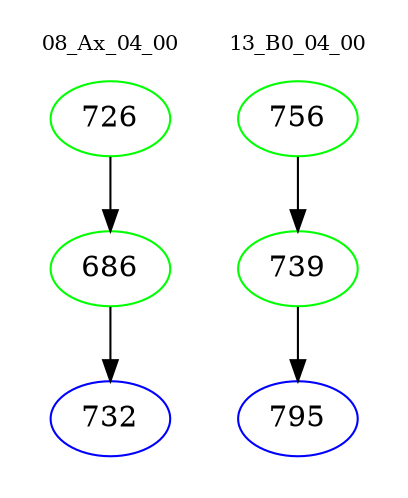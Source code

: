 digraph{
subgraph cluster_0 {
color = white
label = "08_Ax_04_00";
fontsize=10;
T0_726 [label="726", color="green"]
T0_726 -> T0_686 [color="black"]
T0_686 [label="686", color="green"]
T0_686 -> T0_732 [color="black"]
T0_732 [label="732", color="blue"]
}
subgraph cluster_1 {
color = white
label = "13_B0_04_00";
fontsize=10;
T1_756 [label="756", color="green"]
T1_756 -> T1_739 [color="black"]
T1_739 [label="739", color="green"]
T1_739 -> T1_795 [color="black"]
T1_795 [label="795", color="blue"]
}
}
